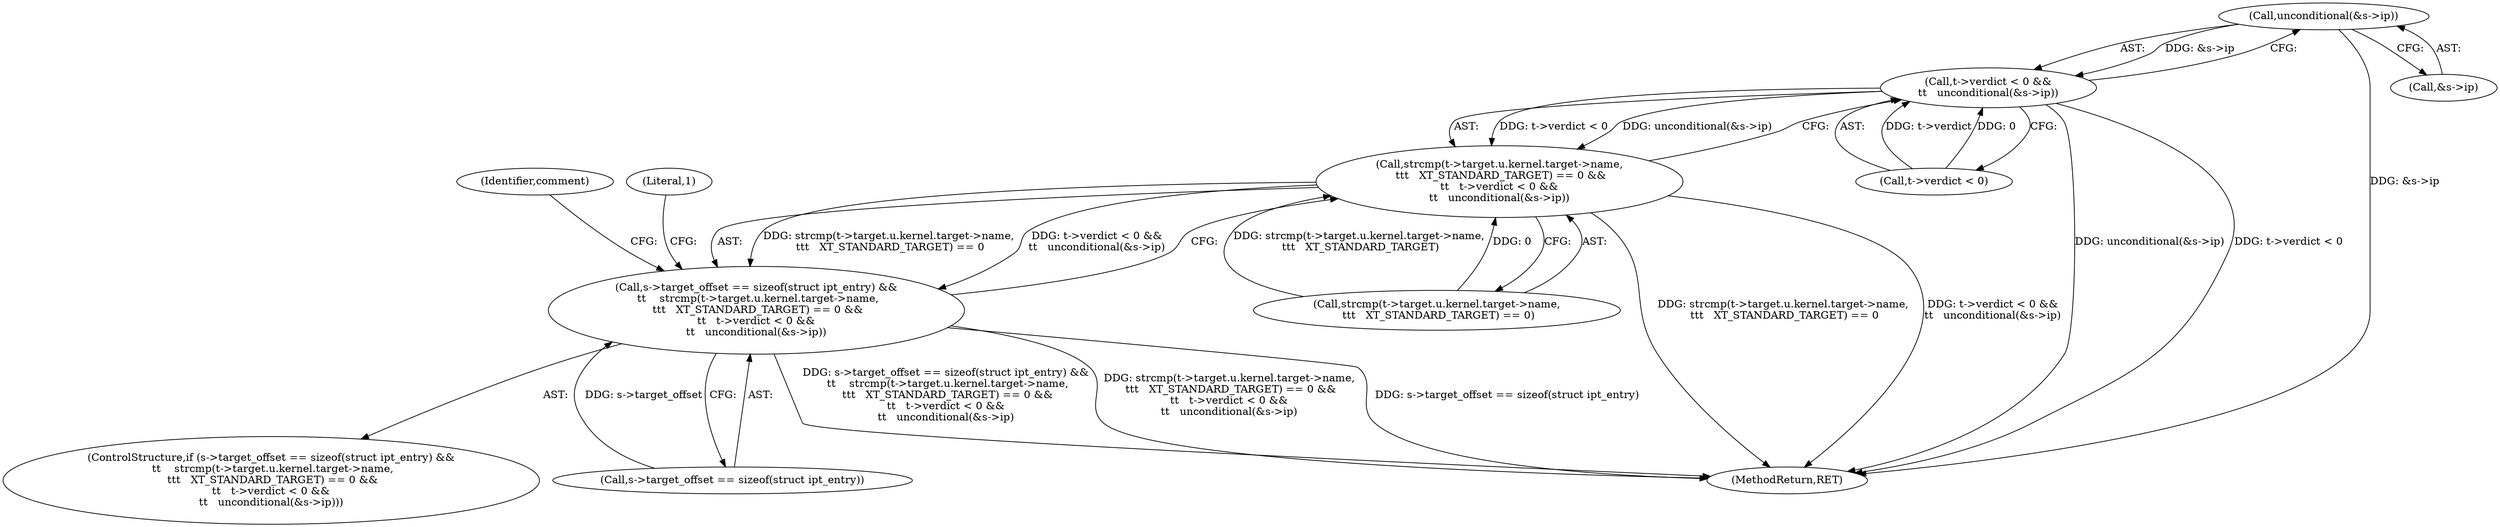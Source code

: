 digraph "0_linux_54d83fc74aa9ec72794373cb47432c5f7fb1a309_5@pointer" {
"1000185" [label="(Call,unconditional(&s->ip))"];
"1000179" [label="(Call,t->verdict < 0 &&\n\t\t   unconditional(&s->ip))"];
"1000163" [label="(Call,strcmp(t->target.u.kernel.target->name,\n \t\t\t   XT_STANDARD_TARGET) == 0 &&\n\t\t   t->verdict < 0 &&\n\t\t   unconditional(&s->ip))"];
"1000156" [label="(Call,s->target_offset == sizeof(struct ipt_entry) &&\n \t\t    strcmp(t->target.u.kernel.target->name,\n \t\t\t   XT_STANDARD_TARGET) == 0 &&\n\t\t   t->verdict < 0 &&\n\t\t   unconditional(&s->ip))"];
"1000163" [label="(Call,strcmp(t->target.u.kernel.target->name,\n \t\t\t   XT_STANDARD_TARGET) == 0 &&\n\t\t   t->verdict < 0 &&\n\t\t   unconditional(&s->ip))"];
"1000155" [label="(ControlStructure,if (s->target_offset == sizeof(struct ipt_entry) &&\n \t\t    strcmp(t->target.u.kernel.target->name,\n \t\t\t   XT_STANDARD_TARGET) == 0 &&\n\t\t   t->verdict < 0 &&\n\t\t   unconditional(&s->ip)))"];
"1000213" [label="(MethodReturn,RET)"];
"1000156" [label="(Call,s->target_offset == sizeof(struct ipt_entry) &&\n \t\t    strcmp(t->target.u.kernel.target->name,\n \t\t\t   XT_STANDARD_TARGET) == 0 &&\n\t\t   t->verdict < 0 &&\n\t\t   unconditional(&s->ip))"];
"1000164" [label="(Call,strcmp(t->target.u.kernel.target->name,\n \t\t\t   XT_STANDARD_TARGET) == 0)"];
"1000179" [label="(Call,t->verdict < 0 &&\n\t\t   unconditional(&s->ip))"];
"1000193" [label="(Identifier,comment)"];
"1000185" [label="(Call,unconditional(&s->ip))"];
"1000206" [label="(Literal,1)"];
"1000157" [label="(Call,s->target_offset == sizeof(struct ipt_entry))"];
"1000186" [label="(Call,&s->ip)"];
"1000180" [label="(Call,t->verdict < 0)"];
"1000185" -> "1000179"  [label="AST: "];
"1000185" -> "1000186"  [label="CFG: "];
"1000186" -> "1000185"  [label="AST: "];
"1000179" -> "1000185"  [label="CFG: "];
"1000185" -> "1000213"  [label="DDG: &s->ip"];
"1000185" -> "1000179"  [label="DDG: &s->ip"];
"1000179" -> "1000163"  [label="AST: "];
"1000179" -> "1000180"  [label="CFG: "];
"1000180" -> "1000179"  [label="AST: "];
"1000163" -> "1000179"  [label="CFG: "];
"1000179" -> "1000213"  [label="DDG: unconditional(&s->ip)"];
"1000179" -> "1000213"  [label="DDG: t->verdict < 0"];
"1000179" -> "1000163"  [label="DDG: t->verdict < 0"];
"1000179" -> "1000163"  [label="DDG: unconditional(&s->ip)"];
"1000180" -> "1000179"  [label="DDG: t->verdict"];
"1000180" -> "1000179"  [label="DDG: 0"];
"1000163" -> "1000156"  [label="AST: "];
"1000163" -> "1000164"  [label="CFG: "];
"1000164" -> "1000163"  [label="AST: "];
"1000156" -> "1000163"  [label="CFG: "];
"1000163" -> "1000213"  [label="DDG: strcmp(t->target.u.kernel.target->name,\n \t\t\t   XT_STANDARD_TARGET) == 0"];
"1000163" -> "1000213"  [label="DDG: t->verdict < 0 &&\n\t\t   unconditional(&s->ip)"];
"1000163" -> "1000156"  [label="DDG: strcmp(t->target.u.kernel.target->name,\n \t\t\t   XT_STANDARD_TARGET) == 0"];
"1000163" -> "1000156"  [label="DDG: t->verdict < 0 &&\n\t\t   unconditional(&s->ip)"];
"1000164" -> "1000163"  [label="DDG: strcmp(t->target.u.kernel.target->name,\n \t\t\t   XT_STANDARD_TARGET)"];
"1000164" -> "1000163"  [label="DDG: 0"];
"1000156" -> "1000155"  [label="AST: "];
"1000156" -> "1000157"  [label="CFG: "];
"1000157" -> "1000156"  [label="AST: "];
"1000193" -> "1000156"  [label="CFG: "];
"1000206" -> "1000156"  [label="CFG: "];
"1000156" -> "1000213"  [label="DDG: s->target_offset == sizeof(struct ipt_entry)"];
"1000156" -> "1000213"  [label="DDG: s->target_offset == sizeof(struct ipt_entry) &&\n \t\t    strcmp(t->target.u.kernel.target->name,\n \t\t\t   XT_STANDARD_TARGET) == 0 &&\n\t\t   t->verdict < 0 &&\n\t\t   unconditional(&s->ip)"];
"1000156" -> "1000213"  [label="DDG: strcmp(t->target.u.kernel.target->name,\n \t\t\t   XT_STANDARD_TARGET) == 0 &&\n\t\t   t->verdict < 0 &&\n\t\t   unconditional(&s->ip)"];
"1000157" -> "1000156"  [label="DDG: s->target_offset"];
}
